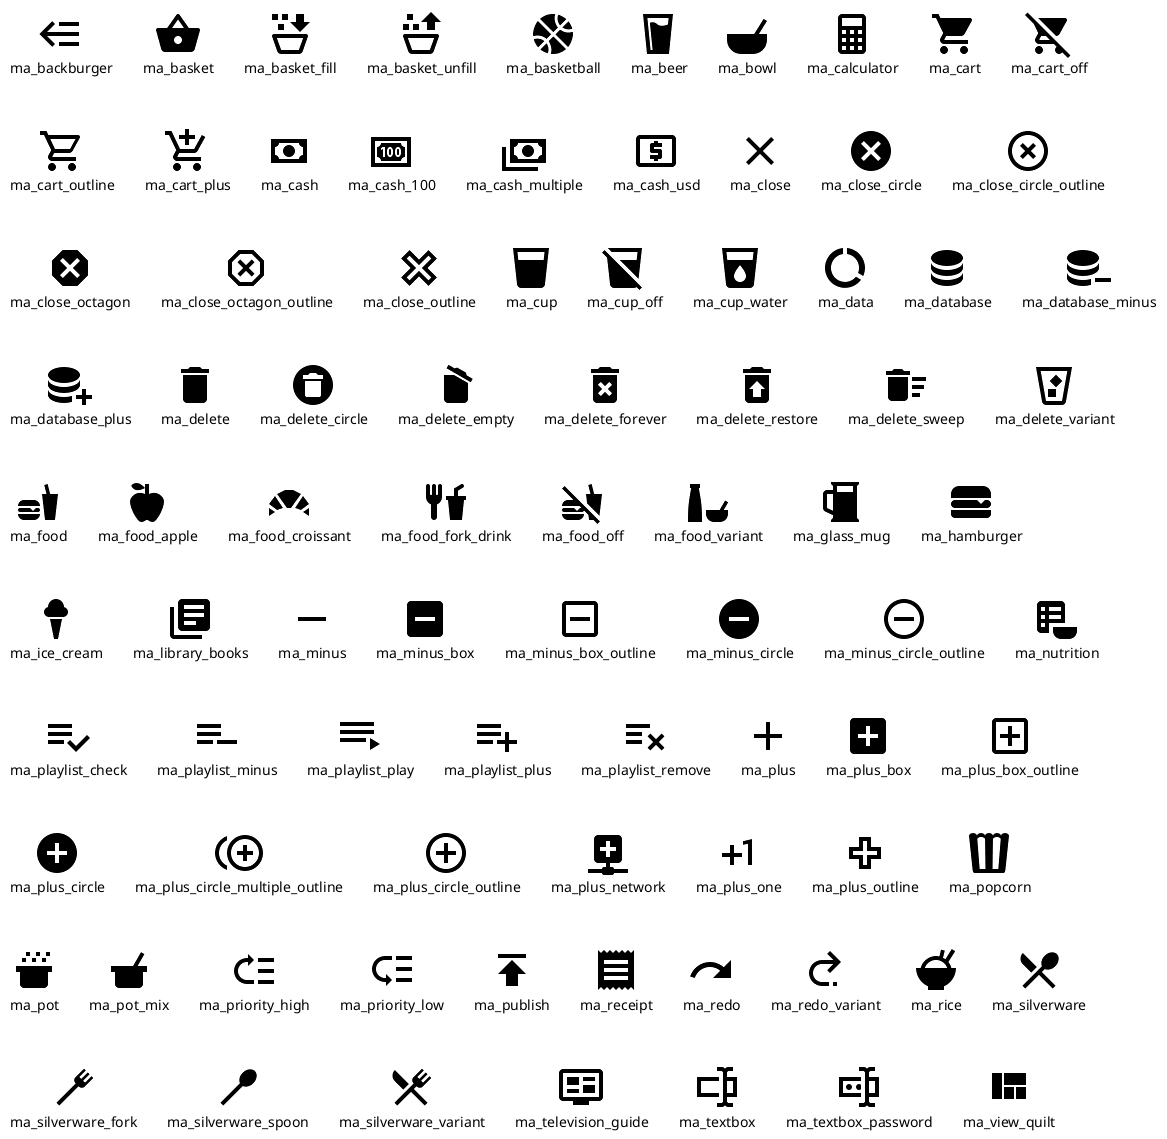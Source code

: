 @startuml

!include <material/hamburger>
!include <material/beer>
!include <material/backburger>
!include <material/basket>
!include <material/basketball>
!include <material/basket_fill>
!include <material/basket_unfill> 
!include <material/bowl>
!include <material/calculator>
!include <material/cart>
!include <material/cart_off>
!include <material/cart_outline>
!include <material/cart_plus>
!include <material/cash>
!include <material/cash_100>
!include <material/cash_multiple>
!include <material/cash_usd>
!include <material/close>
!include <material/close_circle>
!include <material/close_circle_outline>
!include <material/close_octagon>
!include <material/close_octagon_outline>
!include <material/close_outline>
!include <material/cup>
!include <material/cup_off>
!include <material/cup_water>
!include <material/data>
!include <material/database>
!include <material/database_minus>
!include <material/database_plus>
!include <material/delete>
!include <material/delete_circle>
!include <material/delete_empty>
!include <material/delete_forever>
!include <material/delete_restore>
!include <material/delete_sweep>
!include <material/delete_variant>
!include <material/ice_cream> 
'!include <material/forest>
!include <material/food>
!include <material/food_apple>
!include <material/food_croissant>
!include <material/food_fork_drink>
!include <material/food_off>
!include <material/food_variant>
!include <material/glass_mug>
!include <material/library_books>
!include <material/minus>
!include <material/minus_box>
!include <material/minus_box_outline>
!include <material/minus_circle>
!include <material/minus_circle_outline>
!include <material/nutrition> 
!include <material/playlist_check>
!include <material/playlist_minus>
!include <material/playlist_play>
!include <material/playlist_plus>
!include <material/playlist_remove>
!include <material/plus>
!include <material/plus_box>
!include <material/plus_box_outline>
!include <material/plus_circle>
!include <material/plus_circle_multiple_outline>
!include <material/plus_circle_outline>
!include <material/plus_network>
!include <material/plus_one>
!include <material/plus_outline>
!include <material/popcorn>
!include <material/pot>
!include <material/pot_mix>
!include <material/priority_high>
!include <material/priority_low>
!include <material/publish> 
!include <material/receipt>
!include <material/redo>
!include <material/redo_variant>
!include <material/rice>
!include <material/silverware>
!include <material/silverware_fork>
!include <material/silverware_spoon>
!include <material/silverware_variant>
!include <material/television_guide>
!include <material/textbox>
!include <material/textbox_password>
!include <material/view_quilt>
listsprites
@enduml